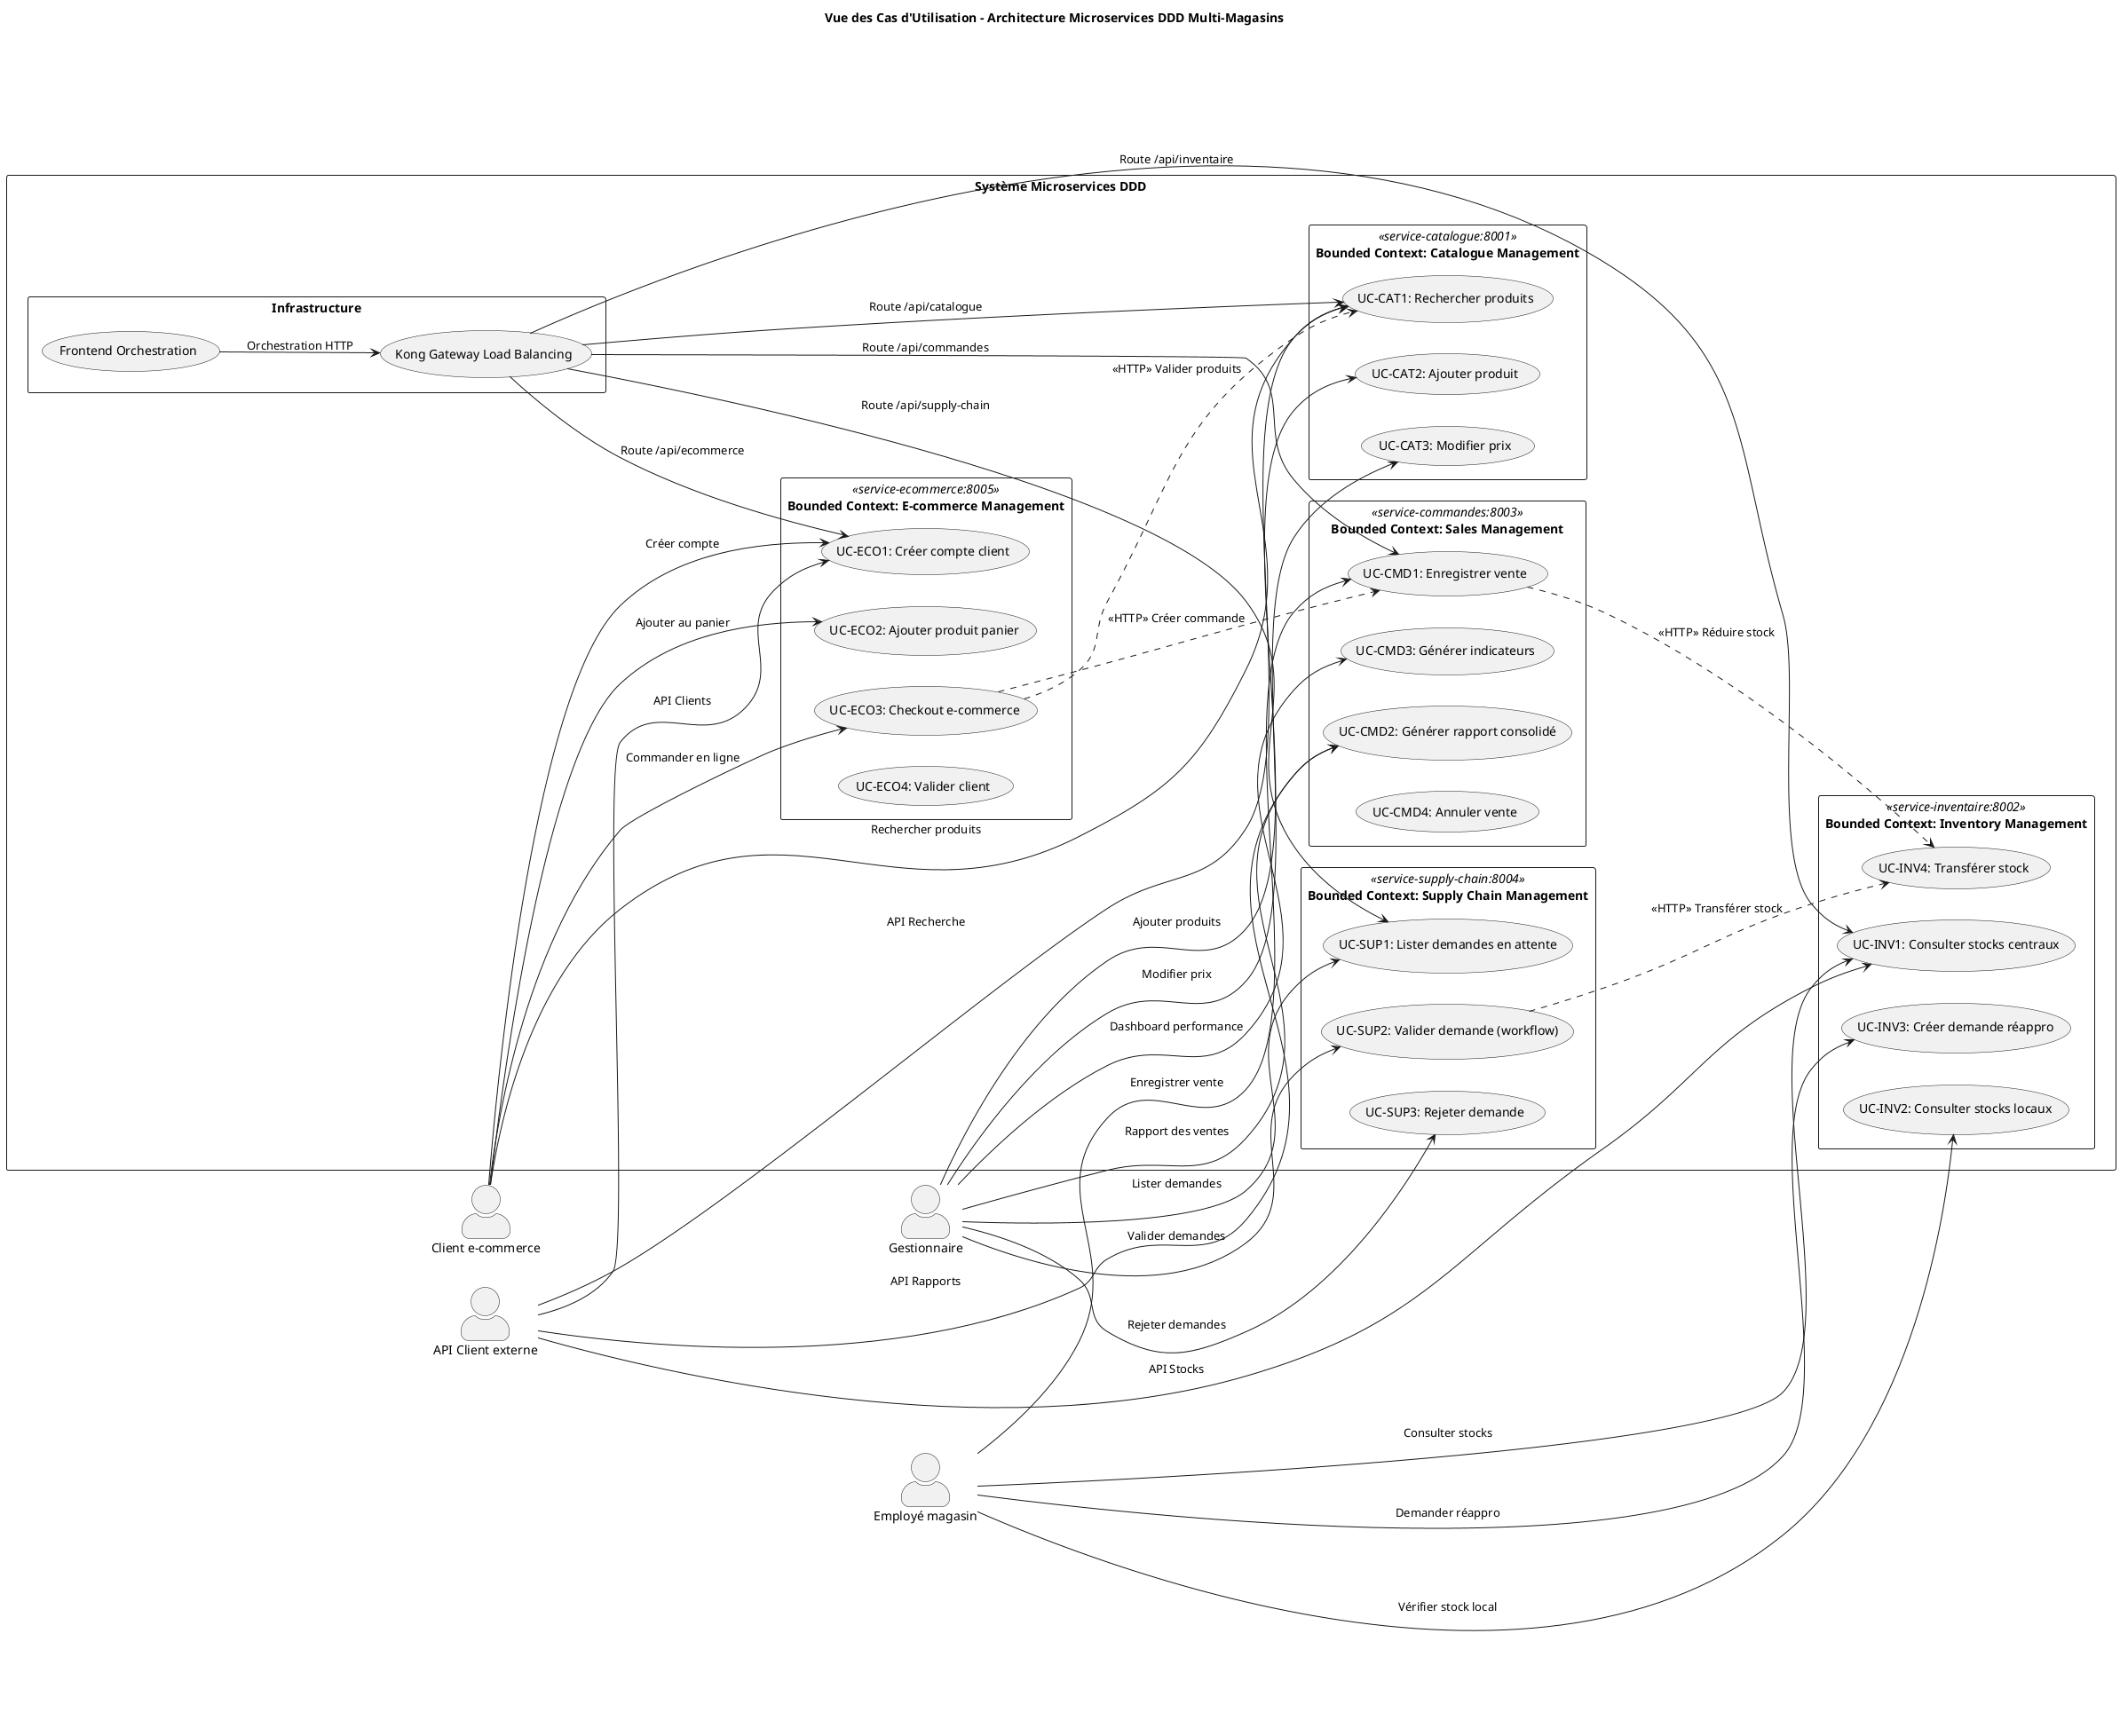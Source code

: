@startuml VueCasUtilisation
skinparam backgroundColor #FFFFFF
title Vue des Cas d'Utilisation - Architecture Microservices DDD Multi-Magasins

left to right direction
skinparam packageStyle rectangle
skinparam actorStyle awesome

actor "Employé magasin" as Employe
actor "Gestionnaire" as Admin  
actor "Client e-commerce" as ClientWeb
actor "API Client externe" as ApiClient

package "Système Microservices DDD" {
    
    package "Bounded Context: Catalogue Management" <<service-catalogue:8001>> {
        usecase "UC-CAT1: Rechercher produits" as UCAT1
        usecase "UC-CAT2: Ajouter produit" as UCAT2
        usecase "UC-CAT3: Modifier prix" as UCAT3
    }
    
    package "Bounded Context: Inventory Management" <<service-inventaire:8002>> {
        usecase "UC-INV1: Consulter stocks centraux" as UINV1
        usecase "UC-INV2: Consulter stocks locaux" as UINV2
        usecase "UC-INV3: Créer demande réappro" as UINV3
        usecase "UC-INV4: Transférer stock" as UINV4
    }
    
    package "Bounded Context: Sales Management" <<service-commandes:8003>> {
        usecase "UC-CMD1: Enregistrer vente" as UCMD1
        usecase "UC-CMD2: Générer rapport consolidé" as UCMD2
        usecase "UC-CMD3: Générer indicateurs" as UCMD3
        usecase "UC-CMD4: Annuler vente" as UCMD4
    }
    
    package "Bounded Context: Supply Chain Management" <<service-supply-chain:8004>> {
        usecase "UC-SUP1: Lister demandes en attente" as USUP1
        usecase "UC-SUP2: Valider demande (workflow)" as USUP2
        usecase "UC-SUP3: Rejeter demande" as USUP3
    }
    
    package "Bounded Context: E-commerce Management" <<service-ecommerce:8005>> {
        usecase "UC-ECO1: Créer compte client" as UECO1
        usecase "UC-ECO2: Ajouter produit panier" as UECO2
        usecase "UC-ECO3: Checkout e-commerce" as UECO3
        usecase "UC-ECO4: Valider client" as UECO4
    }
    
    package "Infrastructure" {
        usecase "Kong Gateway Load Balancing" as GATEWAY
        usecase "Frontend Orchestration" as FRONTEND
    }
}

' Relations Employé Magasin
Employe --> UCMD1 : Enregistrer vente
Employe --> UINV1 : Consulter stocks
Employe --> UINV2 : Vérifier stock local
Employe --> UINV3 : Demander réappro

' Relations Gestionnaire 
Admin --> UCMD2 : Rapport des ventes
Admin --> UCMD3 : Dashboard performance
Admin --> UCAT2 : Ajouter produits
Admin --> UCAT3 : Modifier prix
Admin --> USUP1 : Lister demandes
Admin --> USUP2 : Valider demandes
Admin --> USUP3 : Rejeter demandes

' Relations Client E-commerce
ClientWeb --> UECO1 : Créer compte
ClientWeb --> UECO2 : Ajouter au panier
ClientWeb --> UECO3 : Commander en ligne
ClientWeb --> UCAT1 : Rechercher produits

' Relations API Client externe
ApiClient --> UCAT1 : API Recherche
ApiClient --> UCMD2 : API Rapports
ApiClient --> UINV1 : API Stocks
ApiClient --> UECO1 : API Clients

' Communication inter-services (extends)
UCMD1 ..> UINV4 : <<HTTP>> Réduire stock
USUP2 ..> UINV4 : <<HTTP>> Transférer stock
UECO3 ..> UCAT1 : <<HTTP>> Valider produits
UECO3 ..> UCMD1 : <<HTTP>> Créer commande

' Infrastructure
FRONTEND --> GATEWAY : Orchestration HTTP
GATEWAY --> UCAT1 : Route /api/catalogue
GATEWAY --> UINV1 : Route /api/inventaire  
GATEWAY --> UCMD1 : Route /api/commandes
GATEWAY --> USUP1 : Route /api/supply-chain
GATEWAY --> UECO1 : Route /api/ecommerce

@enduml
